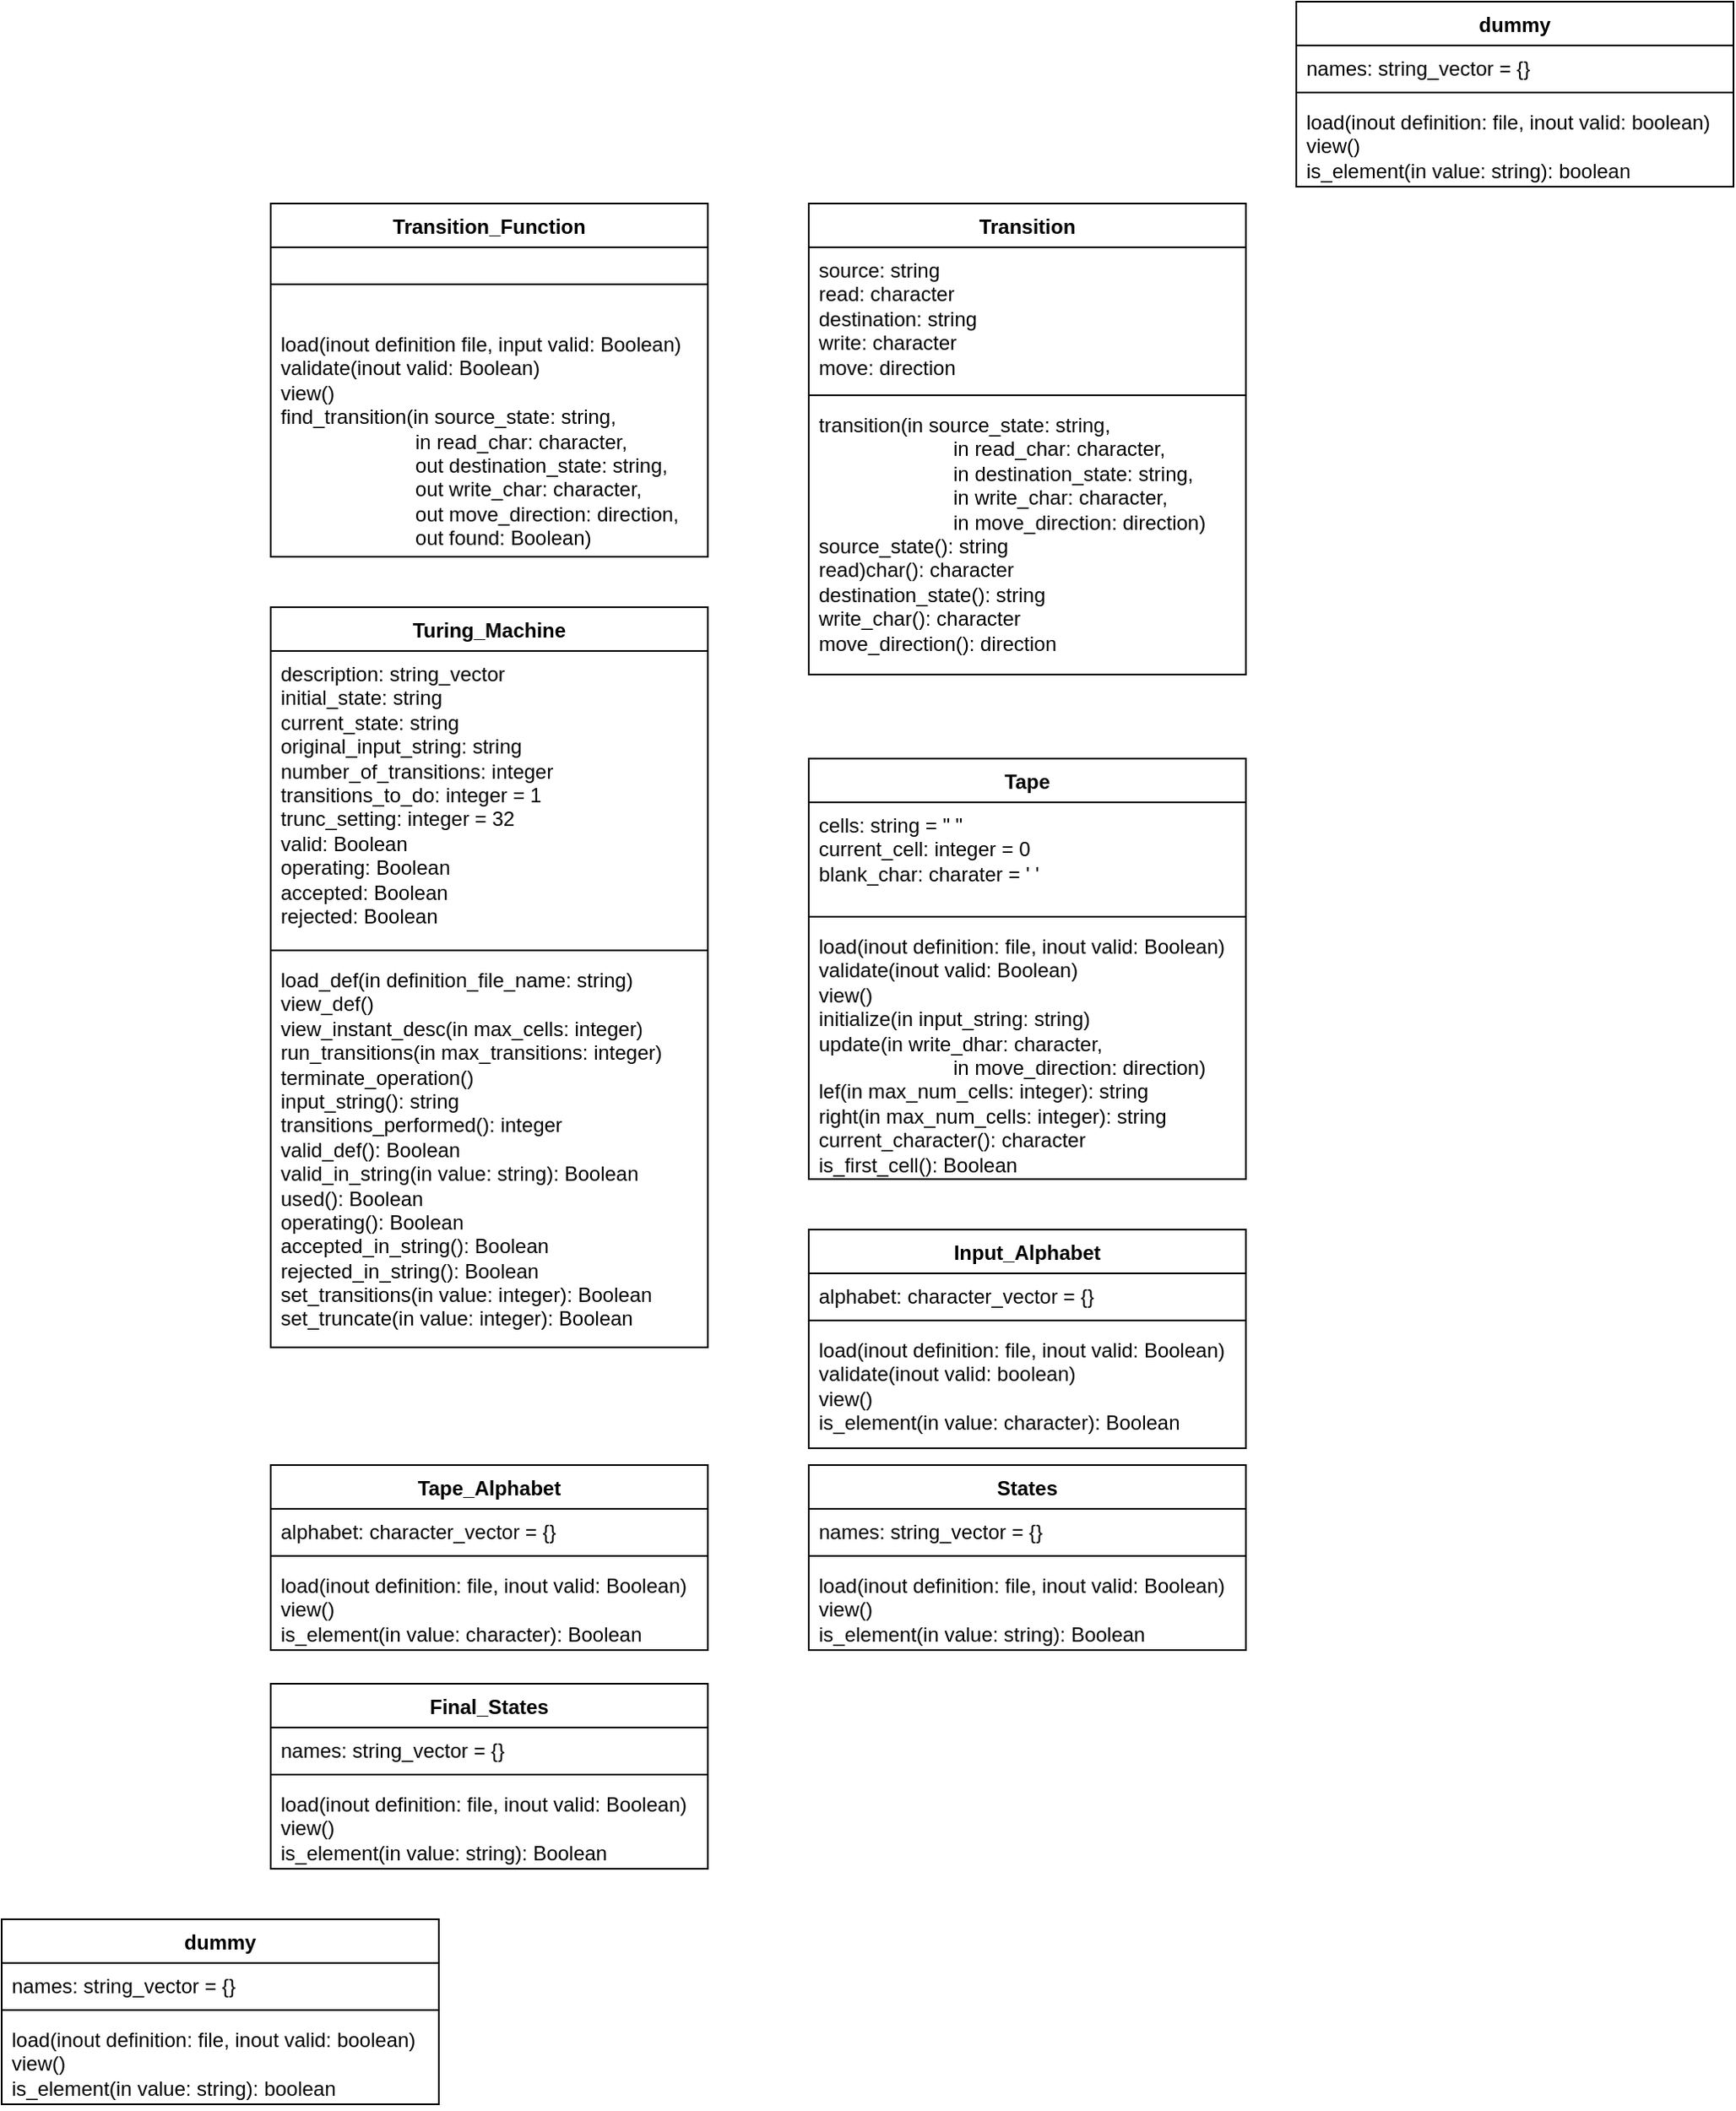 <mxfile version="24.2.2" type="github">
  <diagram name="Page-1" id="vDo7KrHqP6fmfLN8yKtp">
    <mxGraphModel dx="2284" dy="754" grid="1" gridSize="10" guides="1" tooltips="1" connect="1" arrows="1" fold="1" page="1" pageScale="1" pageWidth="850" pageHeight="1100" math="0" shadow="0">
      <root>
        <mxCell id="0" />
        <mxCell id="1" parent="0" />
        <mxCell id="i3sueJDCuvwV_Vw11DY2-1" value="Transition_Function" style="swimlane;fontStyle=1;align=center;verticalAlign=top;childLayout=stackLayout;horizontal=1;startSize=26;horizontalStack=0;resizeParent=1;resizeParentMax=0;resizeLast=0;collapsible=1;marginBottom=0;whiteSpace=wrap;html=1;" parent="1" vertex="1">
          <mxGeometry x="40" y="160" width="260" height="210" as="geometry" />
        </mxCell>
        <mxCell id="i3sueJDCuvwV_Vw11DY2-3" value="" style="line;strokeWidth=1;fillColor=none;align=left;verticalAlign=middle;spacingTop=-1;spacingLeft=3;spacingRight=3;rotatable=0;labelPosition=right;points=[];portConstraint=eastwest;strokeColor=inherit;" parent="i3sueJDCuvwV_Vw11DY2-1" vertex="1">
          <mxGeometry y="26" width="260" height="44" as="geometry" />
        </mxCell>
        <mxCell id="i3sueJDCuvwV_Vw11DY2-4" value="&lt;div&gt;load(inout definition file, input valid:&amp;nbsp;Boolean)&lt;/div&gt;&lt;div&gt;validate(inout valid:&amp;nbsp;Boolean)&lt;/div&gt;&lt;div&gt;view()&lt;/div&gt;&lt;div&gt;find_transition(in source_state: string,&lt;/div&gt;&lt;div&gt;&lt;span style=&quot;white-space: pre;&quot;&gt;&#x9;&lt;/span&gt;&lt;span style=&quot;white-space: pre;&quot;&gt;&#x9;&lt;/span&gt;&lt;span style=&quot;white-space: pre;&quot;&gt;&#x9;&lt;/span&gt;in read_char: character,&lt;/div&gt;&lt;div&gt;&lt;span style=&quot;white-space: pre;&quot;&gt;&#x9;&lt;/span&gt;&lt;span style=&quot;white-space: pre;&quot;&gt;&#x9;&lt;/span&gt;&lt;span style=&quot;white-space: pre;&quot;&gt;&#x9;&lt;/span&gt;out destination_state: string,&lt;/div&gt;&lt;div&gt;&lt;span style=&quot;white-space: pre;&quot;&gt;&#x9;&lt;/span&gt;&lt;span style=&quot;white-space: pre;&quot;&gt;&#x9;&lt;/span&gt;&lt;span style=&quot;white-space: pre;&quot;&gt;&#x9;&lt;/span&gt;out write_char: character,&lt;/div&gt;&lt;div&gt;&lt;span style=&quot;white-space: pre;&quot;&gt;&#x9;&lt;/span&gt;&lt;span style=&quot;white-space: pre;&quot;&gt;&#x9;&lt;/span&gt;&lt;span style=&quot;white-space: pre;&quot;&gt;&#x9;&lt;/span&gt;out move_direction: direction,&lt;/div&gt;&lt;div&gt;&lt;span style=&quot;white-space: pre;&quot;&gt;&#x9;&lt;/span&gt;&lt;span style=&quot;white-space: pre;&quot;&gt;&#x9;&lt;/span&gt;&lt;span style=&quot;white-space: pre;&quot;&gt;&#x9;&lt;/span&gt;out found:&amp;nbsp;Boolean)&lt;br&gt;&lt;/div&gt;" style="text;strokeColor=none;fillColor=none;align=left;verticalAlign=top;spacingLeft=4;spacingRight=4;overflow=hidden;rotatable=0;points=[[0,0.5],[1,0.5]];portConstraint=eastwest;whiteSpace=wrap;html=1;" parent="i3sueJDCuvwV_Vw11DY2-1" vertex="1">
          <mxGeometry y="70" width="260" height="140" as="geometry" />
        </mxCell>
        <mxCell id="i3sueJDCuvwV_Vw11DY2-9" value="Transition" style="swimlane;fontStyle=1;align=center;verticalAlign=top;childLayout=stackLayout;horizontal=1;startSize=26;horizontalStack=0;resizeParent=1;resizeParentMax=0;resizeLast=0;collapsible=1;marginBottom=0;whiteSpace=wrap;html=1;" parent="1" vertex="1">
          <mxGeometry x="360" y="160" width="260" height="280" as="geometry" />
        </mxCell>
        <mxCell id="i3sueJDCuvwV_Vw11DY2-10" value="&lt;div&gt;source: string&lt;/div&gt;&lt;div&gt;read: character&lt;/div&gt;&lt;div&gt;destination: string&lt;/div&gt;&lt;div&gt;write: character&lt;/div&gt;&lt;div&gt;move: direction&lt;br&gt;&lt;/div&gt;" style="text;strokeColor=none;fillColor=none;align=left;verticalAlign=top;spacingLeft=4;spacingRight=4;overflow=hidden;rotatable=0;points=[[0,0.5],[1,0.5]];portConstraint=eastwest;whiteSpace=wrap;html=1;" parent="i3sueJDCuvwV_Vw11DY2-9" vertex="1">
          <mxGeometry y="26" width="260" height="84" as="geometry" />
        </mxCell>
        <mxCell id="i3sueJDCuvwV_Vw11DY2-11" value="" style="line;strokeWidth=1;fillColor=none;align=left;verticalAlign=middle;spacingTop=-1;spacingLeft=3;spacingRight=3;rotatable=0;labelPosition=right;points=[];portConstraint=eastwest;strokeColor=inherit;" parent="i3sueJDCuvwV_Vw11DY2-9" vertex="1">
          <mxGeometry y="110" width="260" height="8" as="geometry" />
        </mxCell>
        <mxCell id="i3sueJDCuvwV_Vw11DY2-12" value="&lt;div&gt;transition(in source_state: string,&lt;/div&gt;&lt;div&gt;&lt;span style=&quot;white-space: pre;&quot;&gt;&#x9;&lt;/span&gt;&lt;span style=&quot;white-space: pre;&quot;&gt;&#x9;&lt;/span&gt;&lt;span style=&quot;white-space: pre;&quot;&gt;&#x9;&lt;/span&gt;in read_char: character,&lt;/div&gt;&lt;div&gt;&lt;span style=&quot;white-space: pre;&quot;&gt;&#x9;&lt;/span&gt;&lt;span style=&quot;white-space: pre;&quot;&gt;&#x9;&lt;/span&gt;&lt;span style=&quot;white-space: pre;&quot;&gt;&#x9;&lt;/span&gt;in destination_state: string,&lt;/div&gt;&lt;div&gt;&lt;span style=&quot;white-space: pre;&quot;&gt;&#x9;&lt;/span&gt;&lt;span style=&quot;white-space: pre;&quot;&gt;&#x9;&lt;/span&gt;&lt;span style=&quot;white-space: pre;&quot;&gt;&#x9;&lt;/span&gt;in write_char: character,&lt;/div&gt;&lt;div&gt;&lt;span style=&quot;white-space: pre;&quot;&gt;&#x9;&lt;/span&gt;&lt;span style=&quot;white-space: pre;&quot;&gt;&#x9;&lt;/span&gt;&lt;span style=&quot;white-space: pre;&quot;&gt;&#x9;&lt;/span&gt;in move_direction: direction)&lt;/div&gt;&lt;div&gt;source_state(): string&lt;/div&gt;&lt;div&gt;read)char(): character&lt;/div&gt;&lt;div&gt;destination_state(): string&lt;/div&gt;&lt;div&gt;write_char(): character&lt;/div&gt;&lt;div&gt;move_direction(): direction&lt;br&gt;&lt;/div&gt;" style="text;strokeColor=none;fillColor=none;align=left;verticalAlign=top;spacingLeft=4;spacingRight=4;overflow=hidden;rotatable=0;points=[[0,0.5],[1,0.5]];portConstraint=eastwest;whiteSpace=wrap;html=1;" parent="i3sueJDCuvwV_Vw11DY2-9" vertex="1">
          <mxGeometry y="118" width="260" height="162" as="geometry" />
        </mxCell>
        <mxCell id="i3sueJDCuvwV_Vw11DY2-13" value="Turing_Machine" style="swimlane;fontStyle=1;align=center;verticalAlign=top;childLayout=stackLayout;horizontal=1;startSize=26;horizontalStack=0;resizeParent=1;resizeParentMax=0;resizeLast=0;collapsible=1;marginBottom=0;whiteSpace=wrap;html=1;" parent="1" vertex="1">
          <mxGeometry x="40" y="400" width="260" height="440" as="geometry" />
        </mxCell>
        <mxCell id="i3sueJDCuvwV_Vw11DY2-14" value="&lt;div&gt;description: string_vector&lt;/div&gt;&lt;div&gt;initial_state: string&lt;/div&gt;&lt;div&gt;current_state: string&lt;/div&gt;&lt;div&gt;original_input_string: string&lt;/div&gt;&lt;div&gt;number_of_transitions: integer&lt;/div&gt;&lt;div&gt;transitions_to_do: integer = 1&lt;/div&gt;&lt;div&gt;trunc_setting: integer = 32&lt;br&gt;&lt;/div&gt;&lt;div&gt;valid: Boolean&lt;/div&gt;&lt;div&gt;operating: Boolean&lt;/div&gt;&lt;div&gt;accepted: Boolean&lt;/div&gt;&lt;div&gt;rejected: Boolean&lt;/div&gt;" style="text;strokeColor=none;fillColor=none;align=left;verticalAlign=top;spacingLeft=4;spacingRight=4;overflow=hidden;rotatable=0;points=[[0,0.5],[1,0.5]];portConstraint=eastwest;whiteSpace=wrap;html=1;" parent="i3sueJDCuvwV_Vw11DY2-13" vertex="1">
          <mxGeometry y="26" width="260" height="174" as="geometry" />
        </mxCell>
        <mxCell id="i3sueJDCuvwV_Vw11DY2-15" value="" style="line;strokeWidth=1;fillColor=none;align=left;verticalAlign=middle;spacingTop=-1;spacingLeft=3;spacingRight=3;rotatable=0;labelPosition=right;points=[];portConstraint=eastwest;strokeColor=inherit;" parent="i3sueJDCuvwV_Vw11DY2-13" vertex="1">
          <mxGeometry y="200" width="260" height="8" as="geometry" />
        </mxCell>
        <mxCell id="i3sueJDCuvwV_Vw11DY2-16" value="&lt;div&gt;load_def(in definition_file_name: string)&lt;/div&gt;&lt;div&gt;view_def()&lt;/div&gt;&lt;div&gt;view_instant_desc(in max_cells: integer)&lt;/div&gt;&lt;div&gt;run_transitions(in max_transitions: integer)&lt;/div&gt;&lt;div&gt;terminate_operation()&lt;/div&gt;&lt;div&gt;input_string(): string&lt;/div&gt;&lt;div&gt;transitions_performed(): integer&lt;/div&gt;&lt;div&gt;valid_def(): Boolean&lt;/div&gt;&lt;div&gt;valid_in_string(in value: string): Boolean&lt;/div&gt;&lt;div&gt;used(): Boolean&lt;/div&gt;&lt;div&gt;operating(): Boolean&lt;/div&gt;&lt;div&gt;accepted_in_string(): Boolean&lt;/div&gt;&lt;div&gt;rejected_in_string(): Boolean&lt;/div&gt;&lt;div&gt;set_transitions(in value: integer): Boolean&lt;/div&gt;&lt;div&gt;set_truncate(in value: integer): Boolean&lt;br&gt;&lt;/div&gt;" style="text;strokeColor=none;fillColor=none;align=left;verticalAlign=top;spacingLeft=4;spacingRight=4;overflow=hidden;rotatable=0;points=[[0,0.5],[1,0.5]];portConstraint=eastwest;whiteSpace=wrap;html=1;" parent="i3sueJDCuvwV_Vw11DY2-13" vertex="1">
          <mxGeometry y="208" width="260" height="232" as="geometry" />
        </mxCell>
        <mxCell id="i3sueJDCuvwV_Vw11DY2-17" value="Tape" style="swimlane;fontStyle=1;align=center;verticalAlign=top;childLayout=stackLayout;horizontal=1;startSize=26;horizontalStack=0;resizeParent=1;resizeParentMax=0;resizeLast=0;collapsible=1;marginBottom=0;whiteSpace=wrap;html=1;" parent="1" vertex="1">
          <mxGeometry x="360" y="490" width="260" height="250" as="geometry" />
        </mxCell>
        <mxCell id="i3sueJDCuvwV_Vw11DY2-18" value="&lt;div&gt;cells: string = &quot; &quot;&lt;/div&gt;&lt;div&gt;current_cell: integer = 0&lt;/div&gt;&lt;div&gt;blank_char: charater = &#39; &#39;&lt;br&gt;&lt;/div&gt;" style="text;strokeColor=none;fillColor=none;align=left;verticalAlign=top;spacingLeft=4;spacingRight=4;overflow=hidden;rotatable=0;points=[[0,0.5],[1,0.5]];portConstraint=eastwest;whiteSpace=wrap;html=1;" parent="i3sueJDCuvwV_Vw11DY2-17" vertex="1">
          <mxGeometry y="26" width="260" height="64" as="geometry" />
        </mxCell>
        <mxCell id="i3sueJDCuvwV_Vw11DY2-19" value="" style="line;strokeWidth=1;fillColor=none;align=left;verticalAlign=middle;spacingTop=-1;spacingLeft=3;spacingRight=3;rotatable=0;labelPosition=right;points=[];portConstraint=eastwest;strokeColor=inherit;" parent="i3sueJDCuvwV_Vw11DY2-17" vertex="1">
          <mxGeometry y="90" width="260" height="8" as="geometry" />
        </mxCell>
        <mxCell id="i3sueJDCuvwV_Vw11DY2-20" value="&lt;div&gt;load(inout definition: file, inout valid:&amp;nbsp;Boolean)&lt;/div&gt;&lt;div&gt;validate(inout valid:&amp;nbsp;Boolean)&lt;/div&gt;&lt;div&gt;view()&lt;/div&gt;&lt;div&gt;initialize(in input_string: string)&lt;/div&gt;&lt;div&gt;update(in write_dhar: character,&lt;/div&gt;&lt;div&gt;&lt;span style=&quot;white-space: pre;&quot;&gt;&#x9;&lt;/span&gt;&lt;span style=&quot;white-space: pre;&quot;&gt;&#x9;&lt;/span&gt;&lt;span style=&quot;white-space: pre;&quot;&gt;&#x9;&lt;/span&gt;in move_direction: direction)&lt;/div&gt;&lt;div&gt;lef(in max_num_cells: integer): string&lt;/div&gt;&lt;div&gt;right(in max_num_cells: integer): string&lt;/div&gt;&lt;div&gt;current_character(): character&lt;/div&gt;&lt;div&gt;is_first_cell(): Boolean&lt;/div&gt;" style="text;strokeColor=none;fillColor=none;align=left;verticalAlign=top;spacingLeft=4;spacingRight=4;overflow=hidden;rotatable=0;points=[[0,0.5],[1,0.5]];portConstraint=eastwest;whiteSpace=wrap;html=1;" parent="i3sueJDCuvwV_Vw11DY2-17" vertex="1">
          <mxGeometry y="98" width="260" height="152" as="geometry" />
        </mxCell>
        <mxCell id="i3sueJDCuvwV_Vw11DY2-21" value="Input_Alphabet" style="swimlane;fontStyle=1;align=center;verticalAlign=top;childLayout=stackLayout;horizontal=1;startSize=26;horizontalStack=0;resizeParent=1;resizeParentMax=0;resizeLast=0;collapsible=1;marginBottom=0;whiteSpace=wrap;html=1;" parent="1" vertex="1">
          <mxGeometry x="360" y="770" width="260" height="130" as="geometry" />
        </mxCell>
        <mxCell id="i3sueJDCuvwV_Vw11DY2-22" value="alphabet: character_vector = {}" style="text;strokeColor=none;fillColor=none;align=left;verticalAlign=top;spacingLeft=4;spacingRight=4;overflow=hidden;rotatable=0;points=[[0,0.5],[1,0.5]];portConstraint=eastwest;whiteSpace=wrap;html=1;" parent="i3sueJDCuvwV_Vw11DY2-21" vertex="1">
          <mxGeometry y="26" width="260" height="24" as="geometry" />
        </mxCell>
        <mxCell id="i3sueJDCuvwV_Vw11DY2-23" value="" style="line;strokeWidth=1;fillColor=none;align=left;verticalAlign=middle;spacingTop=-1;spacingLeft=3;spacingRight=3;rotatable=0;labelPosition=right;points=[];portConstraint=eastwest;strokeColor=inherit;" parent="i3sueJDCuvwV_Vw11DY2-21" vertex="1">
          <mxGeometry y="50" width="260" height="8" as="geometry" />
        </mxCell>
        <mxCell id="i3sueJDCuvwV_Vw11DY2-24" value="&lt;div&gt;load(inout definition: file, inout valid:&amp;nbsp;Boolean)&lt;/div&gt;&lt;div&gt;validate(inout valid: boolean)&lt;/div&gt;&lt;div&gt;view()&lt;/div&gt;&lt;div&gt;is_element(in value: character): Boolean&lt;/div&gt;" style="text;strokeColor=none;fillColor=none;align=left;verticalAlign=top;spacingLeft=4;spacingRight=4;overflow=hidden;rotatable=0;points=[[0,0.5],[1,0.5]];portConstraint=eastwest;whiteSpace=wrap;html=1;" parent="i3sueJDCuvwV_Vw11DY2-21" vertex="1">
          <mxGeometry y="58" width="260" height="72" as="geometry" />
        </mxCell>
        <mxCell id="i3sueJDCuvwV_Vw11DY2-25" value="Tape_Alphabet" style="swimlane;fontStyle=1;align=center;verticalAlign=top;childLayout=stackLayout;horizontal=1;startSize=26;horizontalStack=0;resizeParent=1;resizeParentMax=0;resizeLast=0;collapsible=1;marginBottom=0;whiteSpace=wrap;html=1;" parent="1" vertex="1">
          <mxGeometry x="40" y="910" width="260" height="110" as="geometry" />
        </mxCell>
        <mxCell id="i3sueJDCuvwV_Vw11DY2-26" value="alphabet: character_vector = {}" style="text;strokeColor=none;fillColor=none;align=left;verticalAlign=top;spacingLeft=4;spacingRight=4;overflow=hidden;rotatable=0;points=[[0,0.5],[1,0.5]];portConstraint=eastwest;whiteSpace=wrap;html=1;" parent="i3sueJDCuvwV_Vw11DY2-25" vertex="1">
          <mxGeometry y="26" width="260" height="24" as="geometry" />
        </mxCell>
        <mxCell id="i3sueJDCuvwV_Vw11DY2-27" value="" style="line;strokeWidth=1;fillColor=none;align=left;verticalAlign=middle;spacingTop=-1;spacingLeft=3;spacingRight=3;rotatable=0;labelPosition=right;points=[];portConstraint=eastwest;strokeColor=inherit;" parent="i3sueJDCuvwV_Vw11DY2-25" vertex="1">
          <mxGeometry y="50" width="260" height="8" as="geometry" />
        </mxCell>
        <mxCell id="i3sueJDCuvwV_Vw11DY2-28" value="&lt;div&gt;load(inout definition: file, inout valid:&amp;nbsp;Boolean)&lt;/div&gt;&lt;div&gt;view()&lt;/div&gt;&lt;div&gt;is_element(in value: character): Boolean&lt;/div&gt;" style="text;strokeColor=none;fillColor=none;align=left;verticalAlign=top;spacingLeft=4;spacingRight=4;overflow=hidden;rotatable=0;points=[[0,0.5],[1,0.5]];portConstraint=eastwest;whiteSpace=wrap;html=1;" parent="i3sueJDCuvwV_Vw11DY2-25" vertex="1">
          <mxGeometry y="58" width="260" height="52" as="geometry" />
        </mxCell>
        <mxCell id="i3sueJDCuvwV_Vw11DY2-29" value="States" style="swimlane;fontStyle=1;align=center;verticalAlign=top;childLayout=stackLayout;horizontal=1;startSize=26;horizontalStack=0;resizeParent=1;resizeParentMax=0;resizeLast=0;collapsible=1;marginBottom=0;whiteSpace=wrap;html=1;" parent="1" vertex="1">
          <mxGeometry x="360" y="910" width="260" height="110" as="geometry" />
        </mxCell>
        <mxCell id="i3sueJDCuvwV_Vw11DY2-30" value="names: string_vector = {}" style="text;strokeColor=none;fillColor=none;align=left;verticalAlign=top;spacingLeft=4;spacingRight=4;overflow=hidden;rotatable=0;points=[[0,0.5],[1,0.5]];portConstraint=eastwest;whiteSpace=wrap;html=1;" parent="i3sueJDCuvwV_Vw11DY2-29" vertex="1">
          <mxGeometry y="26" width="260" height="24" as="geometry" />
        </mxCell>
        <mxCell id="i3sueJDCuvwV_Vw11DY2-31" value="" style="line;strokeWidth=1;fillColor=none;align=left;verticalAlign=middle;spacingTop=-1;spacingLeft=3;spacingRight=3;rotatable=0;labelPosition=right;points=[];portConstraint=eastwest;strokeColor=inherit;" parent="i3sueJDCuvwV_Vw11DY2-29" vertex="1">
          <mxGeometry y="50" width="260" height="8" as="geometry" />
        </mxCell>
        <mxCell id="i3sueJDCuvwV_Vw11DY2-32" value="&lt;div&gt;load(inout definition: file, inout valid:&amp;nbsp;Boolean)&lt;/div&gt;&lt;div&gt;view()&lt;/div&gt;&lt;div&gt;is_element(in value: string): Boolean&lt;/div&gt;" style="text;strokeColor=none;fillColor=none;align=left;verticalAlign=top;spacingLeft=4;spacingRight=4;overflow=hidden;rotatable=0;points=[[0,0.5],[1,0.5]];portConstraint=eastwest;whiteSpace=wrap;html=1;" parent="i3sueJDCuvwV_Vw11DY2-29" vertex="1">
          <mxGeometry y="58" width="260" height="52" as="geometry" />
        </mxCell>
        <mxCell id="ZjxP6GXaZLAl68uk7pVh-1" value="Final_States" style="swimlane;fontStyle=1;align=center;verticalAlign=top;childLayout=stackLayout;horizontal=1;startSize=26;horizontalStack=0;resizeParent=1;resizeParentMax=0;resizeLast=0;collapsible=1;marginBottom=0;whiteSpace=wrap;html=1;" parent="1" vertex="1">
          <mxGeometry x="40" y="1040" width="260" height="110" as="geometry" />
        </mxCell>
        <mxCell id="ZjxP6GXaZLAl68uk7pVh-2" value="names: string_vector = {}" style="text;strokeColor=none;fillColor=none;align=left;verticalAlign=top;spacingLeft=4;spacingRight=4;overflow=hidden;rotatable=0;points=[[0,0.5],[1,0.5]];portConstraint=eastwest;whiteSpace=wrap;html=1;" parent="ZjxP6GXaZLAl68uk7pVh-1" vertex="1">
          <mxGeometry y="26" width="260" height="24" as="geometry" />
        </mxCell>
        <mxCell id="ZjxP6GXaZLAl68uk7pVh-3" value="" style="line;strokeWidth=1;fillColor=none;align=left;verticalAlign=middle;spacingTop=-1;spacingLeft=3;spacingRight=3;rotatable=0;labelPosition=right;points=[];portConstraint=eastwest;strokeColor=inherit;" parent="ZjxP6GXaZLAl68uk7pVh-1" vertex="1">
          <mxGeometry y="50" width="260" height="8" as="geometry" />
        </mxCell>
        <mxCell id="ZjxP6GXaZLAl68uk7pVh-4" value="&lt;div&gt;load(inout definition: file, inout valid:&amp;nbsp;Boolean)&lt;/div&gt;&lt;div&gt;view()&lt;/div&gt;&lt;div&gt;is_element(in value: string): Boolean&lt;/div&gt;" style="text;strokeColor=none;fillColor=none;align=left;verticalAlign=top;spacingLeft=4;spacingRight=4;overflow=hidden;rotatable=0;points=[[0,0.5],[1,0.5]];portConstraint=eastwest;whiteSpace=wrap;html=1;" parent="ZjxP6GXaZLAl68uk7pVh-1" vertex="1">
          <mxGeometry y="58" width="260" height="52" as="geometry" />
        </mxCell>
        <mxCell id="ZjxP6GXaZLAl68uk7pVh-5" value="dummy" style="swimlane;fontStyle=1;align=center;verticalAlign=top;childLayout=stackLayout;horizontal=1;startSize=26;horizontalStack=0;resizeParent=1;resizeParentMax=0;resizeLast=0;collapsible=1;marginBottom=0;whiteSpace=wrap;html=1;" parent="1" vertex="1">
          <mxGeometry x="-120" y="1180" width="260" height="110" as="geometry" />
        </mxCell>
        <mxCell id="ZjxP6GXaZLAl68uk7pVh-6" value="names: string_vector = {}" style="text;strokeColor=none;fillColor=none;align=left;verticalAlign=top;spacingLeft=4;spacingRight=4;overflow=hidden;rotatable=0;points=[[0,0.5],[1,0.5]];portConstraint=eastwest;whiteSpace=wrap;html=1;" parent="ZjxP6GXaZLAl68uk7pVh-5" vertex="1">
          <mxGeometry y="26" width="260" height="24" as="geometry" />
        </mxCell>
        <mxCell id="ZjxP6GXaZLAl68uk7pVh-7" value="" style="line;strokeWidth=1;fillColor=none;align=left;verticalAlign=middle;spacingTop=-1;spacingLeft=3;spacingRight=3;rotatable=0;labelPosition=right;points=[];portConstraint=eastwest;strokeColor=inherit;" parent="ZjxP6GXaZLAl68uk7pVh-5" vertex="1">
          <mxGeometry y="50" width="260" height="8" as="geometry" />
        </mxCell>
        <mxCell id="ZjxP6GXaZLAl68uk7pVh-8" value="&lt;div&gt;load(inout definition: file, inout valid: boolean)&lt;/div&gt;&lt;div&gt;view()&lt;/div&gt;&lt;div&gt;is_element(in value: string): boolean&lt;br&gt;&lt;/div&gt;" style="text;strokeColor=none;fillColor=none;align=left;verticalAlign=top;spacingLeft=4;spacingRight=4;overflow=hidden;rotatable=0;points=[[0,0.5],[1,0.5]];portConstraint=eastwest;whiteSpace=wrap;html=1;" parent="ZjxP6GXaZLAl68uk7pVh-5" vertex="1">
          <mxGeometry y="58" width="260" height="52" as="geometry" />
        </mxCell>
        <mxCell id="ZjxP6GXaZLAl68uk7pVh-9" value="dummy" style="swimlane;fontStyle=1;align=center;verticalAlign=top;childLayout=stackLayout;horizontal=1;startSize=26;horizontalStack=0;resizeParent=1;resizeParentMax=0;resizeLast=0;collapsible=1;marginBottom=0;whiteSpace=wrap;html=1;" parent="1" vertex="1">
          <mxGeometry x="650" y="40" width="260" height="110" as="geometry" />
        </mxCell>
        <mxCell id="ZjxP6GXaZLAl68uk7pVh-10" value="names: string_vector = {}" style="text;strokeColor=none;fillColor=none;align=left;verticalAlign=top;spacingLeft=4;spacingRight=4;overflow=hidden;rotatable=0;points=[[0,0.5],[1,0.5]];portConstraint=eastwest;whiteSpace=wrap;html=1;" parent="ZjxP6GXaZLAl68uk7pVh-9" vertex="1">
          <mxGeometry y="26" width="260" height="24" as="geometry" />
        </mxCell>
        <mxCell id="ZjxP6GXaZLAl68uk7pVh-11" value="" style="line;strokeWidth=1;fillColor=none;align=left;verticalAlign=middle;spacingTop=-1;spacingLeft=3;spacingRight=3;rotatable=0;labelPosition=right;points=[];portConstraint=eastwest;strokeColor=inherit;" parent="ZjxP6GXaZLAl68uk7pVh-9" vertex="1">
          <mxGeometry y="50" width="260" height="8" as="geometry" />
        </mxCell>
        <mxCell id="ZjxP6GXaZLAl68uk7pVh-12" value="&lt;div&gt;load(inout definition: file, inout valid: boolean)&lt;/div&gt;&lt;div&gt;view()&lt;/div&gt;&lt;div&gt;is_element(in value: string): boolean&lt;br&gt;&lt;/div&gt;" style="text;strokeColor=none;fillColor=none;align=left;verticalAlign=top;spacingLeft=4;spacingRight=4;overflow=hidden;rotatable=0;points=[[0,0.5],[1,0.5]];portConstraint=eastwest;whiteSpace=wrap;html=1;" parent="ZjxP6GXaZLAl68uk7pVh-9" vertex="1">
          <mxGeometry y="58" width="260" height="52" as="geometry" />
        </mxCell>
      </root>
    </mxGraphModel>
  </diagram>
</mxfile>
